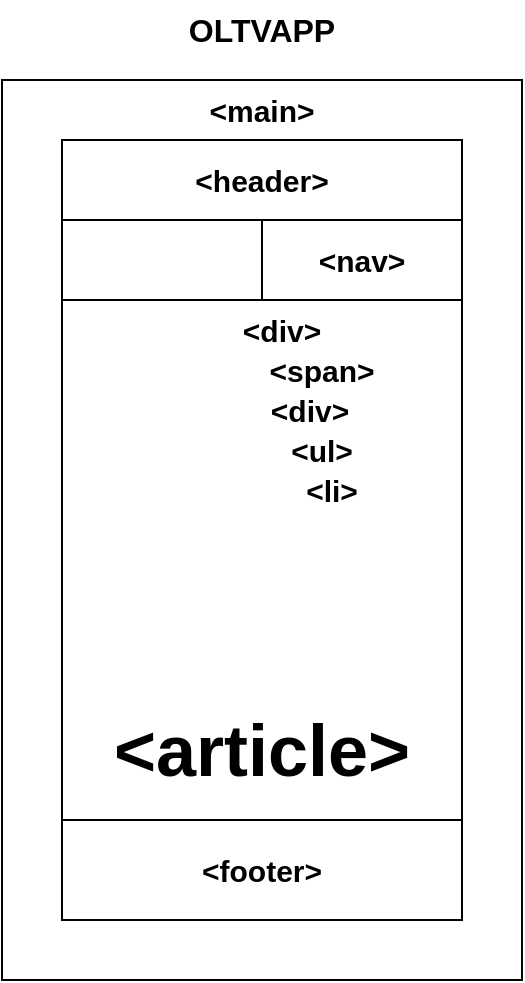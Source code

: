 <mxfile version="21.7.2" type="device">
  <diagram name="1 oldal" id="FoHJtfpk4mD4vQdHSntj">
    <mxGraphModel dx="1050" dy="542" grid="1" gridSize="10" guides="1" tooltips="1" connect="1" arrows="1" fold="1" page="1" pageScale="1" pageWidth="827" pageHeight="1169" math="0" shadow="0">
      <root>
        <mxCell id="0" />
        <mxCell id="1" parent="0" />
        <mxCell id="K2ize6QH4zS8st8_mUGp-2" value="" style="rounded=0;whiteSpace=wrap;html=1;direction=south;" vertex="1" parent="1">
          <mxGeometry x="260" y="70" width="260" height="450" as="geometry" />
        </mxCell>
        <mxCell id="K2ize6QH4zS8st8_mUGp-3" value="" style="rounded=0;whiteSpace=wrap;html=1;direction=south;fontSize=15;" vertex="1" parent="1">
          <mxGeometry x="290" y="100" width="200" height="390" as="geometry" />
        </mxCell>
        <mxCell id="K2ize6QH4zS8st8_mUGp-4" value="&amp;lt;main&amp;gt;" style="text;html=1;strokeColor=none;fillColor=none;align=center;verticalAlign=middle;whiteSpace=wrap;rounded=0;fontSize=15;fontStyle=1" vertex="1" parent="1">
          <mxGeometry x="360" y="70" width="60" height="30" as="geometry" />
        </mxCell>
        <mxCell id="K2ize6QH4zS8st8_mUGp-5" value="&amp;lt;header&amp;gt;" style="rounded=0;whiteSpace=wrap;html=1;fontSize=15;fontStyle=1" vertex="1" parent="1">
          <mxGeometry x="290" y="100" width="200" height="40" as="geometry" />
        </mxCell>
        <mxCell id="K2ize6QH4zS8st8_mUGp-6" value="&amp;lt;nav&amp;gt;" style="rounded=0;whiteSpace=wrap;html=1;fontSize=15;fontStyle=1" vertex="1" parent="1">
          <mxGeometry x="390" y="140" width="100" height="40" as="geometry" />
        </mxCell>
        <mxCell id="K2ize6QH4zS8st8_mUGp-7" value="" style="rounded=0;whiteSpace=wrap;html=1;fontSize=28;fontStyle=1" vertex="1" parent="1">
          <mxGeometry x="290" y="180" width="200" height="260" as="geometry" />
        </mxCell>
        <mxCell id="K2ize6QH4zS8st8_mUGp-8" value="&amp;lt;footer&amp;gt;" style="text;html=1;strokeColor=none;fillColor=none;align=center;verticalAlign=middle;whiteSpace=wrap;rounded=0;fontSize=15;fontStyle=1" vertex="1" parent="1">
          <mxGeometry x="360" y="450" width="60" height="30" as="geometry" />
        </mxCell>
        <mxCell id="K2ize6QH4zS8st8_mUGp-9" value="OLTVAPP" style="text;html=1;strokeColor=none;fillColor=none;align=center;verticalAlign=middle;whiteSpace=wrap;rounded=0;fontSize=16;fontStyle=1" vertex="1" parent="1">
          <mxGeometry x="320" y="30" width="140" height="30" as="geometry" />
        </mxCell>
        <mxCell id="K2ize6QH4zS8st8_mUGp-10" value="&amp;lt;div&amp;gt;" style="text;html=1;strokeColor=none;fillColor=none;align=center;verticalAlign=middle;whiteSpace=wrap;rounded=0;fontSize=15;fontStyle=1" vertex="1" parent="1">
          <mxGeometry x="370" y="180" width="60" height="30" as="geometry" />
        </mxCell>
        <mxCell id="K2ize6QH4zS8st8_mUGp-11" value="&amp;lt;span&amp;gt;" style="text;html=1;strokeColor=none;fillColor=none;align=center;verticalAlign=middle;whiteSpace=wrap;rounded=0;fontSize=15;fontStyle=1" vertex="1" parent="1">
          <mxGeometry x="395" y="200" width="50" height="30" as="geometry" />
        </mxCell>
        <mxCell id="K2ize6QH4zS8st8_mUGp-13" value="&amp;lt;div&amp;gt;" style="text;html=1;strokeColor=none;fillColor=none;align=center;verticalAlign=middle;whiteSpace=wrap;rounded=0;fontSize=15;fontStyle=1" vertex="1" parent="1">
          <mxGeometry x="384" y="220" width="60" height="30" as="geometry" />
        </mxCell>
        <mxCell id="K2ize6QH4zS8st8_mUGp-14" value="&amp;lt;ul&amp;gt;" style="text;html=1;strokeColor=none;fillColor=none;align=center;verticalAlign=middle;whiteSpace=wrap;rounded=0;fontSize=15;fontStyle=1" vertex="1" parent="1">
          <mxGeometry x="390" y="240" width="60" height="30" as="geometry" />
        </mxCell>
        <mxCell id="K2ize6QH4zS8st8_mUGp-15" value="&amp;lt;li&amp;gt;" style="text;html=1;strokeColor=none;fillColor=none;align=center;verticalAlign=middle;whiteSpace=wrap;rounded=0;fontSize=15;fontStyle=1" vertex="1" parent="1">
          <mxGeometry x="395" y="260" width="60" height="30" as="geometry" />
        </mxCell>
        <mxCell id="K2ize6QH4zS8st8_mUGp-16" value="&amp;lt;article&amp;gt;" style="text;html=1;strokeColor=none;fillColor=none;align=center;verticalAlign=middle;whiteSpace=wrap;rounded=0;fontSize=36;fontStyle=1" vertex="1" parent="1">
          <mxGeometry x="290" y="380" width="200" height="50" as="geometry" />
        </mxCell>
      </root>
    </mxGraphModel>
  </diagram>
</mxfile>
